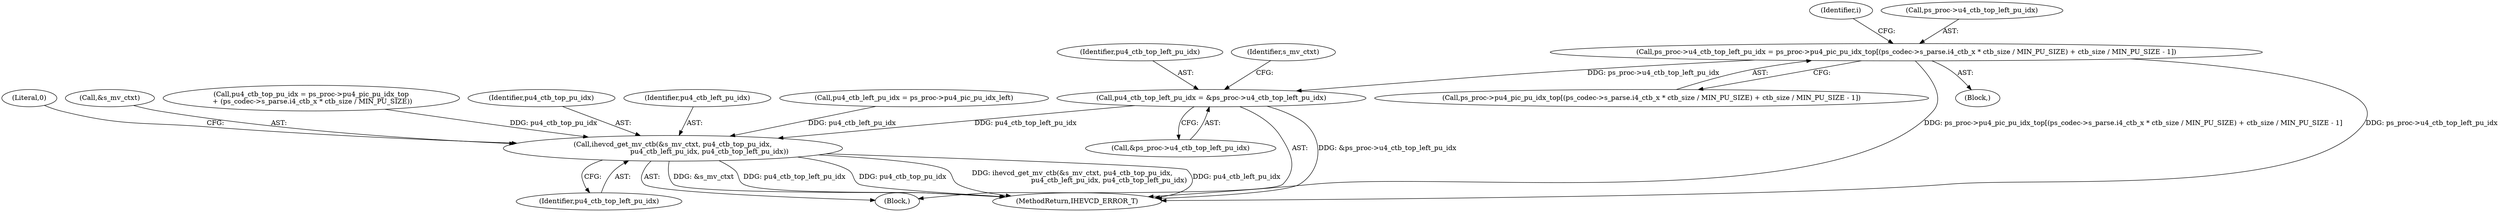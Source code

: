 digraph "0_Android_2b9fb0c2074d370a254b35e2489de2d94943578d@integer" {
"1003813" [label="(Call,ps_proc->u4_ctb_top_left_pu_idx = ps_proc->pu4_pic_pu_idx_top[(ps_codec->s_parse.i4_ctb_x * ctb_size / MIN_PU_SIZE) + ctb_size / MIN_PU_SIZE - 1])"];
"1003406" [label="(Call,pu4_ctb_top_left_pu_idx = &ps_proc->u4_ctb_top_left_pu_idx)"];
"1003527" [label="(Call,ihevcd_get_mv_ctb(&s_mv_ctxt, pu4_ctb_top_pu_idx,\n                                  pu4_ctb_left_pu_idx, pu4_ctb_top_left_pu_idx))"];
"1003838" [label="(Identifier,i)"];
"1003532" [label="(Identifier,pu4_ctb_top_left_pu_idx)"];
"1003814" [label="(Call,ps_proc->u4_ctb_top_left_pu_idx)"];
"1003407" [label="(Identifier,pu4_ctb_top_left_pu_idx)"];
"1003817" [label="(Call,ps_proc->pu4_pic_pu_idx_top[(ps_codec->s_parse.i4_ctb_x * ctb_size / MIN_PU_SIZE) + ctb_size / MIN_PU_SIZE - 1])"];
"1003406" [label="(Call,pu4_ctb_top_left_pu_idx = &ps_proc->u4_ctb_top_left_pu_idx)"];
"1003790" [label="(Block,)"];
"1003307" [label="(Block,)"];
"1003527" [label="(Call,ihevcd_get_mv_ctb(&s_mv_ctxt, pu4_ctb_top_pu_idx,\n                                  pu4_ctb_left_pu_idx, pu4_ctb_top_left_pu_idx))"];
"1003894" [label="(Literal,0)"];
"1003415" [label="(Identifier,s_mv_ctxt)"];
"1003528" [label="(Call,&s_mv_ctxt)"];
"1003386" [label="(Call,pu4_ctb_top_pu_idx = ps_proc->pu4_pic_pu_idx_top\n + (ps_codec->s_parse.i4_ctb_x * ctb_size / MIN_PU_SIZE))"];
"1003530" [label="(Identifier,pu4_ctb_top_pu_idx)"];
"1005291" [label="(MethodReturn,IHEVCD_ERROR_T)"];
"1003531" [label="(Identifier,pu4_ctb_left_pu_idx)"];
"1003408" [label="(Call,&ps_proc->u4_ctb_top_left_pu_idx)"];
"1003401" [label="(Call,pu4_ctb_left_pu_idx = ps_proc->pu4_pic_pu_idx_left)"];
"1003813" [label="(Call,ps_proc->u4_ctb_top_left_pu_idx = ps_proc->pu4_pic_pu_idx_top[(ps_codec->s_parse.i4_ctb_x * ctb_size / MIN_PU_SIZE) + ctb_size / MIN_PU_SIZE - 1])"];
"1003813" -> "1003790"  [label="AST: "];
"1003813" -> "1003817"  [label="CFG: "];
"1003814" -> "1003813"  [label="AST: "];
"1003817" -> "1003813"  [label="AST: "];
"1003838" -> "1003813"  [label="CFG: "];
"1003813" -> "1005291"  [label="DDG: ps_proc->u4_ctb_top_left_pu_idx"];
"1003813" -> "1005291"  [label="DDG: ps_proc->pu4_pic_pu_idx_top[(ps_codec->s_parse.i4_ctb_x * ctb_size / MIN_PU_SIZE) + ctb_size / MIN_PU_SIZE - 1]"];
"1003813" -> "1003406"  [label="DDG: ps_proc->u4_ctb_top_left_pu_idx"];
"1003406" -> "1003307"  [label="AST: "];
"1003406" -> "1003408"  [label="CFG: "];
"1003407" -> "1003406"  [label="AST: "];
"1003408" -> "1003406"  [label="AST: "];
"1003415" -> "1003406"  [label="CFG: "];
"1003406" -> "1005291"  [label="DDG: &ps_proc->u4_ctb_top_left_pu_idx"];
"1003406" -> "1003527"  [label="DDG: pu4_ctb_top_left_pu_idx"];
"1003527" -> "1003307"  [label="AST: "];
"1003527" -> "1003532"  [label="CFG: "];
"1003528" -> "1003527"  [label="AST: "];
"1003530" -> "1003527"  [label="AST: "];
"1003531" -> "1003527"  [label="AST: "];
"1003532" -> "1003527"  [label="AST: "];
"1003894" -> "1003527"  [label="CFG: "];
"1003527" -> "1005291"  [label="DDG: pu4_ctb_top_pu_idx"];
"1003527" -> "1005291"  [label="DDG: ihevcd_get_mv_ctb(&s_mv_ctxt, pu4_ctb_top_pu_idx,\n                                  pu4_ctb_left_pu_idx, pu4_ctb_top_left_pu_idx)"];
"1003527" -> "1005291"  [label="DDG: pu4_ctb_left_pu_idx"];
"1003527" -> "1005291"  [label="DDG: &s_mv_ctxt"];
"1003527" -> "1005291"  [label="DDG: pu4_ctb_top_left_pu_idx"];
"1003386" -> "1003527"  [label="DDG: pu4_ctb_top_pu_idx"];
"1003401" -> "1003527"  [label="DDG: pu4_ctb_left_pu_idx"];
}
